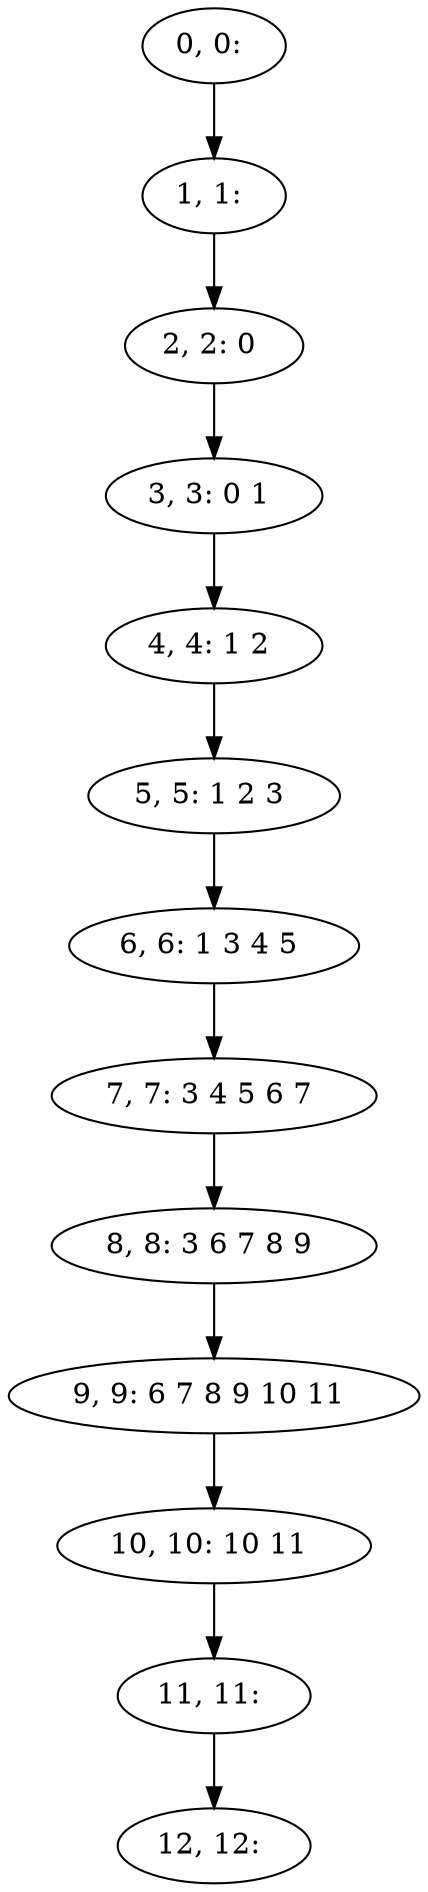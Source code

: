 digraph G {
0[label="0, 0: "];
1[label="1, 1: "];
2[label="2, 2: 0 "];
3[label="3, 3: 0 1 "];
4[label="4, 4: 1 2 "];
5[label="5, 5: 1 2 3 "];
6[label="6, 6: 1 3 4 5 "];
7[label="7, 7: 3 4 5 6 7 "];
8[label="8, 8: 3 6 7 8 9 "];
9[label="9, 9: 6 7 8 9 10 11 "];
10[label="10, 10: 10 11 "];
11[label="11, 11: "];
12[label="12, 12: "];
0->1 ;
1->2 ;
2->3 ;
3->4 ;
4->5 ;
5->6 ;
6->7 ;
7->8 ;
8->9 ;
9->10 ;
10->11 ;
11->12 ;
}
